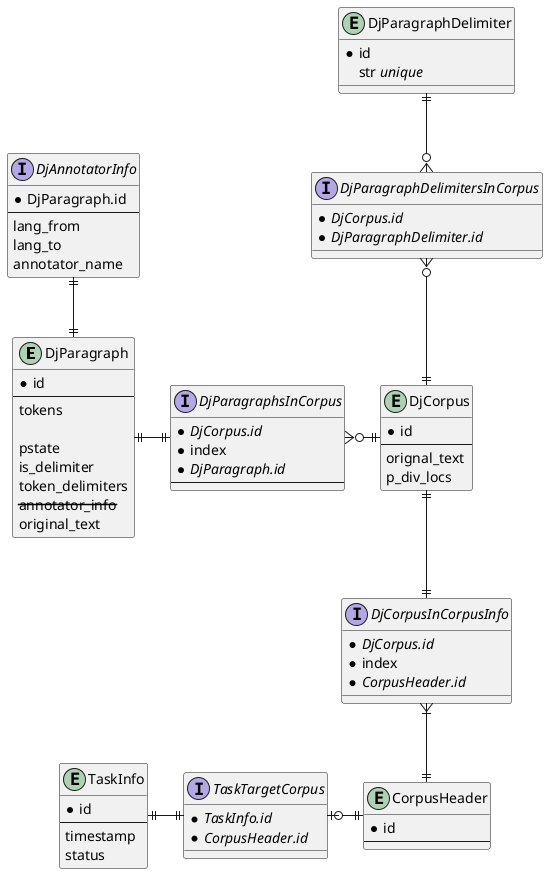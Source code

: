 @startuml

entity DjParagraph {
	* id
	--
	tokens

	pstate
	is_delimiter
	token_delimiters
	<strike>annotator_info</strike>
	original_text
}

interface DjAnnotatorInfo {
	*DjParagraph.id
	--
	lang_from
	lang_to
	annotator_name
}
DjParagraph ||-up-|| DjAnnotatorInfo

entity DjCorpus {
	* id
	--
	orignal_text
	p_div_locs
}

interface DjParagraphsInCorpus {
	* //DjCorpus.id//
	* index
	* //DjParagraph.id//
	--
}
DjParagraph ||-right-|| DjParagraphsInCorpus
DjParagraphsInCorpus }o-right-|| DjCorpus

entity DjParagraphDelimiter {
	* id
	str //unique//
}

interface DjParagraphDelimitersInCorpus {
	* //DjCorpus.id//
	* //DjParagraphDelimiter.id//
}
DjCorpus ||-up-o{ DjParagraphDelimitersInCorpus
DjParagraphDelimitersInCorpus }o-up-|| DjParagraphDelimiter

entity CorpusHeader {
	* id
	---
}

interface DjCorpusInCorpusInfo {
	* //DjCorpus.id//
	* index
	* //CorpusHeader.id//
}
DjCorpus ||-down-|| DjCorpusInCorpusInfo
DjCorpusInCorpusInfo }|-down-|| CorpusHeader

entity TaskInfo {
	* id
	--
	timestamp
	status
}

interface TaskTargetCorpus {
	* //TaskInfo.id//
	* //CorpusHeader.id//
}
CorpusHeader ||-left-o| TaskTargetCorpus
TaskTargetCorpus ||-left-|| TaskInfo

@enduml